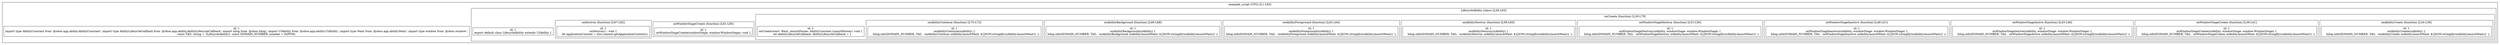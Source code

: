 digraph "107.ts" {
  subgraph "cluster_1" {
    label="example_script (CFG) [L1-L93]";
    node_1_1 [label="id: 1\nimport type AbilityConstant from '@ohos.app.ability.AbilityConstant'; import type AbilityLifecycleCallback from '@ohos.app.ability.AbilityLifecycleCallback'; import hilog from '@ohos.hilog'; import UIAbility from '@ohos.app.ability.UIAbility'; import type Want from '@ohos.app.ability.Want'; import type window from '@ohos.window';
const TAG: string = '[LifecycleAbility]'; const DOMAIN_NUMBER: number = 0xFF00;", shape=box];
  subgraph "cluster_2" {
    label="LifecycleAbility (class) [L26-L93]";
    node_2_1 [label="id: 1\nexport default class LifecycleAbility extends UIAbility {", shape=box];
  subgraph "cluster_3" {
    label="onCreate (function) [L30-L79]";
    node_3_1 [label="id: 1\nonCreate(want: Want, launchParam: AbilityConstant.LaunchParam): void {
    let abilityLifecycleCallback: AbilityLifecycleCallback = {", shape=box];
  subgraph "cluster_4" {
    label="onAbilityCreate (function) [L34-L36]";
    node_4_1 [label="id: 1\nonAbilityCreate(uiAbility) {
    hilog.info(DOMAIN_NUMBER, TAG, `onAbilityCreate uiAbility.launchWant: ${JSON.stringify(uiAbility.launchWant)}`);", shape=box];
  }
  subgraph "cluster_5" {
    label="onWindowStageCreate (function) [L38-L41]";
    node_5_1 [label="id: 1\nonWindowStageCreate(uiAbility, windowStage: window.WindowStage) {
    hilog.info(DOMAIN_NUMBER, TAG, `onWindowStageCreate uiAbility.launchWant: ${JSON.stringify(uiAbility.launchWant)}`);", shape=box];
  }
  subgraph "cluster_6" {
    label="onWindowStageActive (function) [L43-L46]";
    node_6_1 [label="id: 1\nonWindowStageActive(uiAbility, windowStage: window.WindowStage) {
    hilog.info(DOMAIN_NUMBER, TAG, `onWindowStageActive uiAbility.launchWant: ${JSON.stringify(uiAbility.launchWant)}`);", shape=box];
  }
  subgraph "cluster_7" {
    label="onWindowStageInactive (function) [L48-L51]";
    node_7_1 [label="id: 1\nonWindowStageInactive(uiAbility, windowStage: window.WindowStage) {
    hilog.info(DOMAIN_NUMBER, TAG, `onWindowStageInactive uiAbility.launchWant: ${JSON.stringify(uiAbility.launchWant)}`);", shape=box];
  }
  subgraph "cluster_8" {
    label="onWindowStageDestroy (function) [L53-L56]";
    node_8_1 [label="id: 1\nonWindowStageDestroy(uiAbility, windowStage: window.WindowStage) {
    hilog.info(DOMAIN_NUMBER, TAG, `onWindowStageDestroy uiAbility.launchWant: ${JSON.stringify(uiAbility.launchWant)}`);", shape=box];
  }
  subgraph "cluster_9" {
    label="onAbilityDestroy (function) [L58-L60]";
    node_9_1 [label="id: 1\nonAbilityDestroy(uiAbility) {
    hilog.info(DOMAIN_NUMBER, TAG, `onAbilityDestroy uiAbility.launchWant: ${JSON.stringify(uiAbility.launchWant)}`);", shape=box];
  }
  subgraph "cluster_10" {
    label="onAbilityForeground (function) [L62-L64]";
    node_10_1 [label="id: 1\nonAbilityForeground(uiAbility) {
hilog.info(DOMAIN_NUMBER, TAG, `onAbilityForeground uiAbility.launchWant: ${JSON.stringify(uiAbility.launchWant)}`);", shape=box];
  }
  subgraph "cluster_11" {
    label="onAbilityBackground (function) [L66-L68]";
    node_11_1 [label="id: 1\nonAbilityBackground(uiAbility) {
hilog.info(DOMAIN_NUMBER, TAG, `onAbilityBackground uiAbility.launchWant: ${JSON.stringify(uiAbility.launchWant)}`);", shape=box];
  }
  subgraph "cluster_12" {
    label="onAbilityContinue (function) [L70-L72]";
    node_12_1 [label="id: 1\nonAbilityContinue(uiAbility) {
    hilog.info(DOMAIN_NUMBER, TAG, `onAbilityContinue uiAbility.launchWant: ${JSON.stringify(uiAbility.launchWant)}`);", shape=box];
  }
  }
  subgraph "cluster_13" {
    label="onWindowStageCreate (function) [L81-L85]";
    node_13_1 [label="id: 1\nonWindowStageCreate(windowStage: window.WindowStage): void {", shape=box];
  }
  subgraph "cluster_14" {
    label="onDestroy (function) [L87-L92]";
    node_14_1 [label="id: 1\nonDestroy() : void {
    let applicationContext = this.context.getApplicationContext();", shape=box];
  }
  }
  }
}